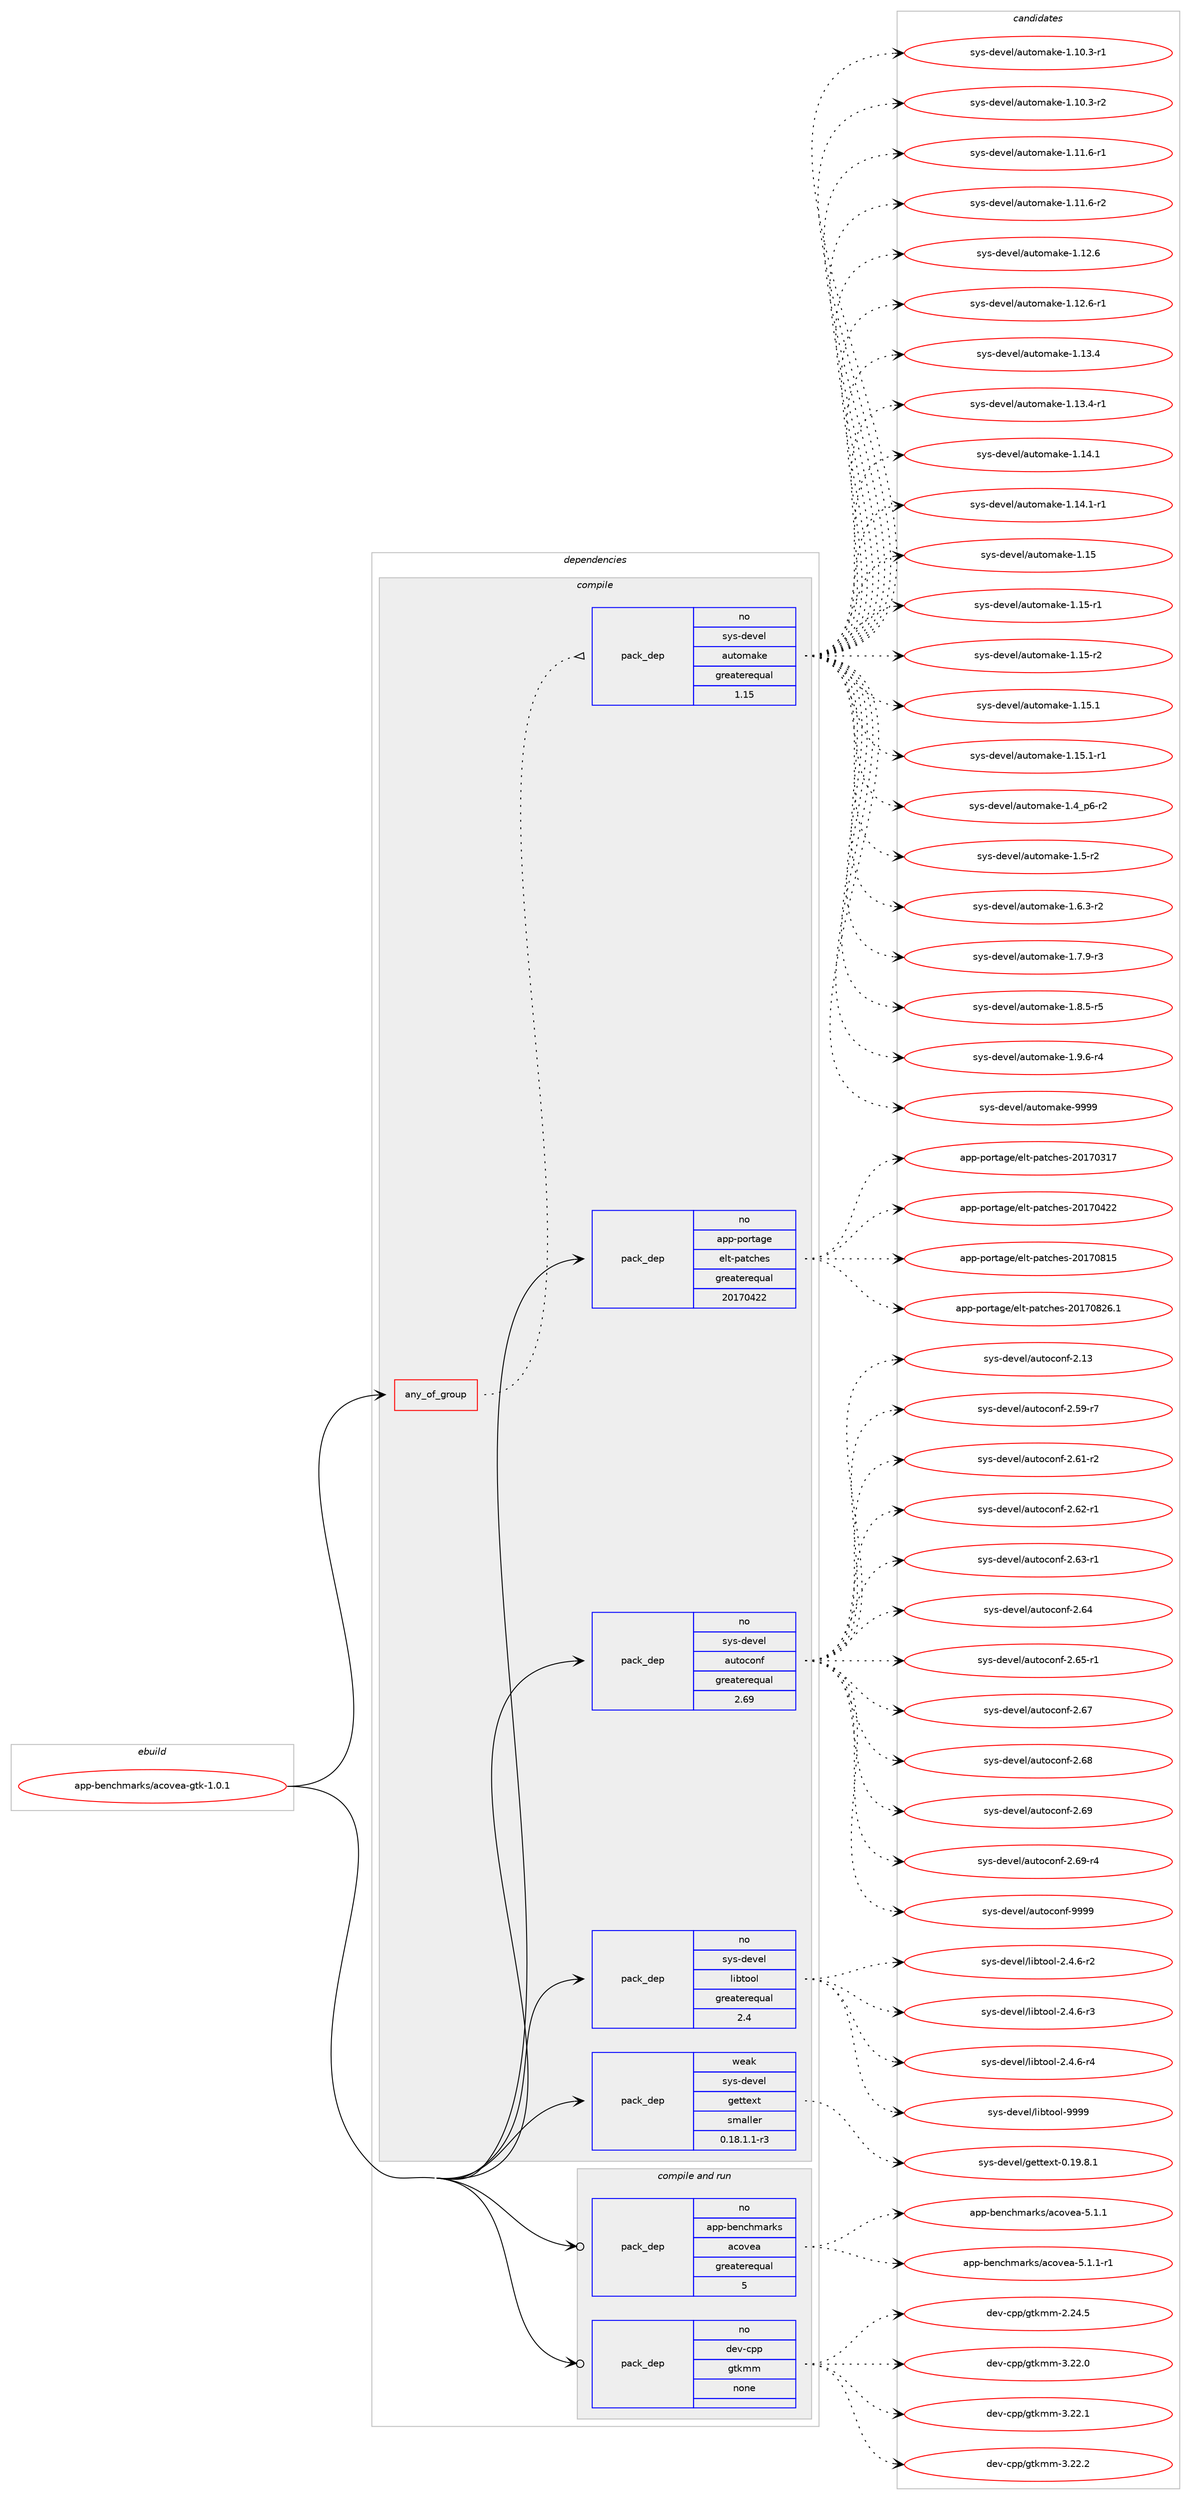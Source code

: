 digraph prolog {

# *************
# Graph options
# *************

newrank=true;
concentrate=true;
compound=true;
graph [rankdir=LR,fontname=Helvetica,fontsize=10,ranksep=1.5];#, ranksep=2.5, nodesep=0.2];
edge  [arrowhead=vee];
node  [fontname=Helvetica,fontsize=10];

# **********
# The ebuild
# **********

subgraph cluster_leftcol {
color=gray;
rank=same;
label=<<i>ebuild</i>>;
id [label="app-benchmarks/acovea-gtk-1.0.1", color=red, width=4, href="../app-benchmarks/acovea-gtk-1.0.1.svg"];
}

# ****************
# The dependencies
# ****************

subgraph cluster_midcol {
color=gray;
label=<<i>dependencies</i>>;
subgraph cluster_compile {
fillcolor="#eeeeee";
style=filled;
label=<<i>compile</i>>;
subgraph any197 {
dependency11177 [label=<<TABLE BORDER="0" CELLBORDER="1" CELLSPACING="0" CELLPADDING="4"><TR><TD CELLPADDING="10">any_of_group</TD></TR></TABLE>>, shape=none, color=red];subgraph pack7919 {
dependency11178 [label=<<TABLE BORDER="0" CELLBORDER="1" CELLSPACING="0" CELLPADDING="4" WIDTH="220"><TR><TD ROWSPAN="6" CELLPADDING="30">pack_dep</TD></TR><TR><TD WIDTH="110">no</TD></TR><TR><TD>sys-devel</TD></TR><TR><TD>automake</TD></TR><TR><TD>greaterequal</TD></TR><TR><TD>1.15</TD></TR></TABLE>>, shape=none, color=blue];
}
dependency11177:e -> dependency11178:w [weight=20,style="dotted",arrowhead="oinv"];
}
id:e -> dependency11177:w [weight=20,style="solid",arrowhead="vee"];
subgraph pack7920 {
dependency11179 [label=<<TABLE BORDER="0" CELLBORDER="1" CELLSPACING="0" CELLPADDING="4" WIDTH="220"><TR><TD ROWSPAN="6" CELLPADDING="30">pack_dep</TD></TR><TR><TD WIDTH="110">no</TD></TR><TR><TD>app-portage</TD></TR><TR><TD>elt-patches</TD></TR><TR><TD>greaterequal</TD></TR><TR><TD>20170422</TD></TR></TABLE>>, shape=none, color=blue];
}
id:e -> dependency11179:w [weight=20,style="solid",arrowhead="vee"];
subgraph pack7921 {
dependency11180 [label=<<TABLE BORDER="0" CELLBORDER="1" CELLSPACING="0" CELLPADDING="4" WIDTH="220"><TR><TD ROWSPAN="6" CELLPADDING="30">pack_dep</TD></TR><TR><TD WIDTH="110">no</TD></TR><TR><TD>sys-devel</TD></TR><TR><TD>autoconf</TD></TR><TR><TD>greaterequal</TD></TR><TR><TD>2.69</TD></TR></TABLE>>, shape=none, color=blue];
}
id:e -> dependency11180:w [weight=20,style="solid",arrowhead="vee"];
subgraph pack7922 {
dependency11181 [label=<<TABLE BORDER="0" CELLBORDER="1" CELLSPACING="0" CELLPADDING="4" WIDTH="220"><TR><TD ROWSPAN="6" CELLPADDING="30">pack_dep</TD></TR><TR><TD WIDTH="110">no</TD></TR><TR><TD>sys-devel</TD></TR><TR><TD>libtool</TD></TR><TR><TD>greaterequal</TD></TR><TR><TD>2.4</TD></TR></TABLE>>, shape=none, color=blue];
}
id:e -> dependency11181:w [weight=20,style="solid",arrowhead="vee"];
subgraph pack7923 {
dependency11182 [label=<<TABLE BORDER="0" CELLBORDER="1" CELLSPACING="0" CELLPADDING="4" WIDTH="220"><TR><TD ROWSPAN="6" CELLPADDING="30">pack_dep</TD></TR><TR><TD WIDTH="110">weak</TD></TR><TR><TD>sys-devel</TD></TR><TR><TD>gettext</TD></TR><TR><TD>smaller</TD></TR><TR><TD>0.18.1.1-r3</TD></TR></TABLE>>, shape=none, color=blue];
}
id:e -> dependency11182:w [weight=20,style="solid",arrowhead="vee"];
}
subgraph cluster_compileandrun {
fillcolor="#eeeeee";
style=filled;
label=<<i>compile and run</i>>;
subgraph pack7924 {
dependency11183 [label=<<TABLE BORDER="0" CELLBORDER="1" CELLSPACING="0" CELLPADDING="4" WIDTH="220"><TR><TD ROWSPAN="6" CELLPADDING="30">pack_dep</TD></TR><TR><TD WIDTH="110">no</TD></TR><TR><TD>app-benchmarks</TD></TR><TR><TD>acovea</TD></TR><TR><TD>greaterequal</TD></TR><TR><TD>5</TD></TR></TABLE>>, shape=none, color=blue];
}
id:e -> dependency11183:w [weight=20,style="solid",arrowhead="odotvee"];
subgraph pack7925 {
dependency11184 [label=<<TABLE BORDER="0" CELLBORDER="1" CELLSPACING="0" CELLPADDING="4" WIDTH="220"><TR><TD ROWSPAN="6" CELLPADDING="30">pack_dep</TD></TR><TR><TD WIDTH="110">no</TD></TR><TR><TD>dev-cpp</TD></TR><TR><TD>gtkmm</TD></TR><TR><TD>none</TD></TR><TR><TD></TD></TR></TABLE>>, shape=none, color=blue];
}
id:e -> dependency11184:w [weight=20,style="solid",arrowhead="odotvee"];
}
subgraph cluster_run {
fillcolor="#eeeeee";
style=filled;
label=<<i>run</i>>;
}
}

# **************
# The candidates
# **************

subgraph cluster_choices {
rank=same;
color=gray;
label=<<i>candidates</i>>;

subgraph choice7919 {
color=black;
nodesep=1;
choice11512111545100101118101108479711711611110997107101454946494846514511449 [label="sys-devel/automake-1.10.3-r1", color=red, width=4,href="../sys-devel/automake-1.10.3-r1.svg"];
choice11512111545100101118101108479711711611110997107101454946494846514511450 [label="sys-devel/automake-1.10.3-r2", color=red, width=4,href="../sys-devel/automake-1.10.3-r2.svg"];
choice11512111545100101118101108479711711611110997107101454946494946544511449 [label="sys-devel/automake-1.11.6-r1", color=red, width=4,href="../sys-devel/automake-1.11.6-r1.svg"];
choice11512111545100101118101108479711711611110997107101454946494946544511450 [label="sys-devel/automake-1.11.6-r2", color=red, width=4,href="../sys-devel/automake-1.11.6-r2.svg"];
choice1151211154510010111810110847971171161111099710710145494649504654 [label="sys-devel/automake-1.12.6", color=red, width=4,href="../sys-devel/automake-1.12.6.svg"];
choice11512111545100101118101108479711711611110997107101454946495046544511449 [label="sys-devel/automake-1.12.6-r1", color=red, width=4,href="../sys-devel/automake-1.12.6-r1.svg"];
choice1151211154510010111810110847971171161111099710710145494649514652 [label="sys-devel/automake-1.13.4", color=red, width=4,href="../sys-devel/automake-1.13.4.svg"];
choice11512111545100101118101108479711711611110997107101454946495146524511449 [label="sys-devel/automake-1.13.4-r1", color=red, width=4,href="../sys-devel/automake-1.13.4-r1.svg"];
choice1151211154510010111810110847971171161111099710710145494649524649 [label="sys-devel/automake-1.14.1", color=red, width=4,href="../sys-devel/automake-1.14.1.svg"];
choice11512111545100101118101108479711711611110997107101454946495246494511449 [label="sys-devel/automake-1.14.1-r1", color=red, width=4,href="../sys-devel/automake-1.14.1-r1.svg"];
choice115121115451001011181011084797117116111109971071014549464953 [label="sys-devel/automake-1.15", color=red, width=4,href="../sys-devel/automake-1.15.svg"];
choice1151211154510010111810110847971171161111099710710145494649534511449 [label="sys-devel/automake-1.15-r1", color=red, width=4,href="../sys-devel/automake-1.15-r1.svg"];
choice1151211154510010111810110847971171161111099710710145494649534511450 [label="sys-devel/automake-1.15-r2", color=red, width=4,href="../sys-devel/automake-1.15-r2.svg"];
choice1151211154510010111810110847971171161111099710710145494649534649 [label="sys-devel/automake-1.15.1", color=red, width=4,href="../sys-devel/automake-1.15.1.svg"];
choice11512111545100101118101108479711711611110997107101454946495346494511449 [label="sys-devel/automake-1.15.1-r1", color=red, width=4,href="../sys-devel/automake-1.15.1-r1.svg"];
choice115121115451001011181011084797117116111109971071014549465295112544511450 [label="sys-devel/automake-1.4_p6-r2", color=red, width=4,href="../sys-devel/automake-1.4_p6-r2.svg"];
choice11512111545100101118101108479711711611110997107101454946534511450 [label="sys-devel/automake-1.5-r2", color=red, width=4,href="../sys-devel/automake-1.5-r2.svg"];
choice115121115451001011181011084797117116111109971071014549465446514511450 [label="sys-devel/automake-1.6.3-r2", color=red, width=4,href="../sys-devel/automake-1.6.3-r2.svg"];
choice115121115451001011181011084797117116111109971071014549465546574511451 [label="sys-devel/automake-1.7.9-r3", color=red, width=4,href="../sys-devel/automake-1.7.9-r3.svg"];
choice115121115451001011181011084797117116111109971071014549465646534511453 [label="sys-devel/automake-1.8.5-r5", color=red, width=4,href="../sys-devel/automake-1.8.5-r5.svg"];
choice115121115451001011181011084797117116111109971071014549465746544511452 [label="sys-devel/automake-1.9.6-r4", color=red, width=4,href="../sys-devel/automake-1.9.6-r4.svg"];
choice115121115451001011181011084797117116111109971071014557575757 [label="sys-devel/automake-9999", color=red, width=4,href="../sys-devel/automake-9999.svg"];
dependency11178:e -> choice11512111545100101118101108479711711611110997107101454946494846514511449:w [style=dotted,weight="100"];
dependency11178:e -> choice11512111545100101118101108479711711611110997107101454946494846514511450:w [style=dotted,weight="100"];
dependency11178:e -> choice11512111545100101118101108479711711611110997107101454946494946544511449:w [style=dotted,weight="100"];
dependency11178:e -> choice11512111545100101118101108479711711611110997107101454946494946544511450:w [style=dotted,weight="100"];
dependency11178:e -> choice1151211154510010111810110847971171161111099710710145494649504654:w [style=dotted,weight="100"];
dependency11178:e -> choice11512111545100101118101108479711711611110997107101454946495046544511449:w [style=dotted,weight="100"];
dependency11178:e -> choice1151211154510010111810110847971171161111099710710145494649514652:w [style=dotted,weight="100"];
dependency11178:e -> choice11512111545100101118101108479711711611110997107101454946495146524511449:w [style=dotted,weight="100"];
dependency11178:e -> choice1151211154510010111810110847971171161111099710710145494649524649:w [style=dotted,weight="100"];
dependency11178:e -> choice11512111545100101118101108479711711611110997107101454946495246494511449:w [style=dotted,weight="100"];
dependency11178:e -> choice115121115451001011181011084797117116111109971071014549464953:w [style=dotted,weight="100"];
dependency11178:e -> choice1151211154510010111810110847971171161111099710710145494649534511449:w [style=dotted,weight="100"];
dependency11178:e -> choice1151211154510010111810110847971171161111099710710145494649534511450:w [style=dotted,weight="100"];
dependency11178:e -> choice1151211154510010111810110847971171161111099710710145494649534649:w [style=dotted,weight="100"];
dependency11178:e -> choice11512111545100101118101108479711711611110997107101454946495346494511449:w [style=dotted,weight="100"];
dependency11178:e -> choice115121115451001011181011084797117116111109971071014549465295112544511450:w [style=dotted,weight="100"];
dependency11178:e -> choice11512111545100101118101108479711711611110997107101454946534511450:w [style=dotted,weight="100"];
dependency11178:e -> choice115121115451001011181011084797117116111109971071014549465446514511450:w [style=dotted,weight="100"];
dependency11178:e -> choice115121115451001011181011084797117116111109971071014549465546574511451:w [style=dotted,weight="100"];
dependency11178:e -> choice115121115451001011181011084797117116111109971071014549465646534511453:w [style=dotted,weight="100"];
dependency11178:e -> choice115121115451001011181011084797117116111109971071014549465746544511452:w [style=dotted,weight="100"];
dependency11178:e -> choice115121115451001011181011084797117116111109971071014557575757:w [style=dotted,weight="100"];
}
subgraph choice7920 {
color=black;
nodesep=1;
choice97112112451121111141169710310147101108116451129711699104101115455048495548514955 [label="app-portage/elt-patches-20170317", color=red, width=4,href="../app-portage/elt-patches-20170317.svg"];
choice97112112451121111141169710310147101108116451129711699104101115455048495548525050 [label="app-portage/elt-patches-20170422", color=red, width=4,href="../app-portage/elt-patches-20170422.svg"];
choice97112112451121111141169710310147101108116451129711699104101115455048495548564953 [label="app-portage/elt-patches-20170815", color=red, width=4,href="../app-portage/elt-patches-20170815.svg"];
choice971121124511211111411697103101471011081164511297116991041011154550484955485650544649 [label="app-portage/elt-patches-20170826.1", color=red, width=4,href="../app-portage/elt-patches-20170826.1.svg"];
dependency11179:e -> choice97112112451121111141169710310147101108116451129711699104101115455048495548514955:w [style=dotted,weight="100"];
dependency11179:e -> choice97112112451121111141169710310147101108116451129711699104101115455048495548525050:w [style=dotted,weight="100"];
dependency11179:e -> choice97112112451121111141169710310147101108116451129711699104101115455048495548564953:w [style=dotted,weight="100"];
dependency11179:e -> choice971121124511211111411697103101471011081164511297116991041011154550484955485650544649:w [style=dotted,weight="100"];
}
subgraph choice7921 {
color=black;
nodesep=1;
choice115121115451001011181011084797117116111991111101024550464951 [label="sys-devel/autoconf-2.13", color=red, width=4,href="../sys-devel/autoconf-2.13.svg"];
choice1151211154510010111810110847971171161119911111010245504653574511455 [label="sys-devel/autoconf-2.59-r7", color=red, width=4,href="../sys-devel/autoconf-2.59-r7.svg"];
choice1151211154510010111810110847971171161119911111010245504654494511450 [label="sys-devel/autoconf-2.61-r2", color=red, width=4,href="../sys-devel/autoconf-2.61-r2.svg"];
choice1151211154510010111810110847971171161119911111010245504654504511449 [label="sys-devel/autoconf-2.62-r1", color=red, width=4,href="../sys-devel/autoconf-2.62-r1.svg"];
choice1151211154510010111810110847971171161119911111010245504654514511449 [label="sys-devel/autoconf-2.63-r1", color=red, width=4,href="../sys-devel/autoconf-2.63-r1.svg"];
choice115121115451001011181011084797117116111991111101024550465452 [label="sys-devel/autoconf-2.64", color=red, width=4,href="../sys-devel/autoconf-2.64.svg"];
choice1151211154510010111810110847971171161119911111010245504654534511449 [label="sys-devel/autoconf-2.65-r1", color=red, width=4,href="../sys-devel/autoconf-2.65-r1.svg"];
choice115121115451001011181011084797117116111991111101024550465455 [label="sys-devel/autoconf-2.67", color=red, width=4,href="../sys-devel/autoconf-2.67.svg"];
choice115121115451001011181011084797117116111991111101024550465456 [label="sys-devel/autoconf-2.68", color=red, width=4,href="../sys-devel/autoconf-2.68.svg"];
choice115121115451001011181011084797117116111991111101024550465457 [label="sys-devel/autoconf-2.69", color=red, width=4,href="../sys-devel/autoconf-2.69.svg"];
choice1151211154510010111810110847971171161119911111010245504654574511452 [label="sys-devel/autoconf-2.69-r4", color=red, width=4,href="../sys-devel/autoconf-2.69-r4.svg"];
choice115121115451001011181011084797117116111991111101024557575757 [label="sys-devel/autoconf-9999", color=red, width=4,href="../sys-devel/autoconf-9999.svg"];
dependency11180:e -> choice115121115451001011181011084797117116111991111101024550464951:w [style=dotted,weight="100"];
dependency11180:e -> choice1151211154510010111810110847971171161119911111010245504653574511455:w [style=dotted,weight="100"];
dependency11180:e -> choice1151211154510010111810110847971171161119911111010245504654494511450:w [style=dotted,weight="100"];
dependency11180:e -> choice1151211154510010111810110847971171161119911111010245504654504511449:w [style=dotted,weight="100"];
dependency11180:e -> choice1151211154510010111810110847971171161119911111010245504654514511449:w [style=dotted,weight="100"];
dependency11180:e -> choice115121115451001011181011084797117116111991111101024550465452:w [style=dotted,weight="100"];
dependency11180:e -> choice1151211154510010111810110847971171161119911111010245504654534511449:w [style=dotted,weight="100"];
dependency11180:e -> choice115121115451001011181011084797117116111991111101024550465455:w [style=dotted,weight="100"];
dependency11180:e -> choice115121115451001011181011084797117116111991111101024550465456:w [style=dotted,weight="100"];
dependency11180:e -> choice115121115451001011181011084797117116111991111101024550465457:w [style=dotted,weight="100"];
dependency11180:e -> choice1151211154510010111810110847971171161119911111010245504654574511452:w [style=dotted,weight="100"];
dependency11180:e -> choice115121115451001011181011084797117116111991111101024557575757:w [style=dotted,weight="100"];
}
subgraph choice7922 {
color=black;
nodesep=1;
choice1151211154510010111810110847108105981161111111084550465246544511450 [label="sys-devel/libtool-2.4.6-r2", color=red, width=4,href="../sys-devel/libtool-2.4.6-r2.svg"];
choice1151211154510010111810110847108105981161111111084550465246544511451 [label="sys-devel/libtool-2.4.6-r3", color=red, width=4,href="../sys-devel/libtool-2.4.6-r3.svg"];
choice1151211154510010111810110847108105981161111111084550465246544511452 [label="sys-devel/libtool-2.4.6-r4", color=red, width=4,href="../sys-devel/libtool-2.4.6-r4.svg"];
choice1151211154510010111810110847108105981161111111084557575757 [label="sys-devel/libtool-9999", color=red, width=4,href="../sys-devel/libtool-9999.svg"];
dependency11181:e -> choice1151211154510010111810110847108105981161111111084550465246544511450:w [style=dotted,weight="100"];
dependency11181:e -> choice1151211154510010111810110847108105981161111111084550465246544511451:w [style=dotted,weight="100"];
dependency11181:e -> choice1151211154510010111810110847108105981161111111084550465246544511452:w [style=dotted,weight="100"];
dependency11181:e -> choice1151211154510010111810110847108105981161111111084557575757:w [style=dotted,weight="100"];
}
subgraph choice7923 {
color=black;
nodesep=1;
choice1151211154510010111810110847103101116116101120116454846495746564649 [label="sys-devel/gettext-0.19.8.1", color=red, width=4,href="../sys-devel/gettext-0.19.8.1.svg"];
dependency11182:e -> choice1151211154510010111810110847103101116116101120116454846495746564649:w [style=dotted,weight="100"];
}
subgraph choice7924 {
color=black;
nodesep=1;
choice971121124598101110991041099711410711547979911111810197455346494649 [label="app-benchmarks/acovea-5.1.1", color=red, width=4,href="../app-benchmarks/acovea-5.1.1.svg"];
choice9711211245981011109910410997114107115479799111118101974553464946494511449 [label="app-benchmarks/acovea-5.1.1-r1", color=red, width=4,href="../app-benchmarks/acovea-5.1.1-r1.svg"];
dependency11183:e -> choice971121124598101110991041099711410711547979911111810197455346494649:w [style=dotted,weight="100"];
dependency11183:e -> choice9711211245981011109910410997114107115479799111118101974553464946494511449:w [style=dotted,weight="100"];
}
subgraph choice7925 {
color=black;
nodesep=1;
choice10010111845991121124710311610710910945504650524653 [label="dev-cpp/gtkmm-2.24.5", color=red, width=4,href="../dev-cpp/gtkmm-2.24.5.svg"];
choice10010111845991121124710311610710910945514650504648 [label="dev-cpp/gtkmm-3.22.0", color=red, width=4,href="../dev-cpp/gtkmm-3.22.0.svg"];
choice10010111845991121124710311610710910945514650504649 [label="dev-cpp/gtkmm-3.22.1", color=red, width=4,href="../dev-cpp/gtkmm-3.22.1.svg"];
choice10010111845991121124710311610710910945514650504650 [label="dev-cpp/gtkmm-3.22.2", color=red, width=4,href="../dev-cpp/gtkmm-3.22.2.svg"];
dependency11184:e -> choice10010111845991121124710311610710910945504650524653:w [style=dotted,weight="100"];
dependency11184:e -> choice10010111845991121124710311610710910945514650504648:w [style=dotted,weight="100"];
dependency11184:e -> choice10010111845991121124710311610710910945514650504649:w [style=dotted,weight="100"];
dependency11184:e -> choice10010111845991121124710311610710910945514650504650:w [style=dotted,weight="100"];
}
}

}
